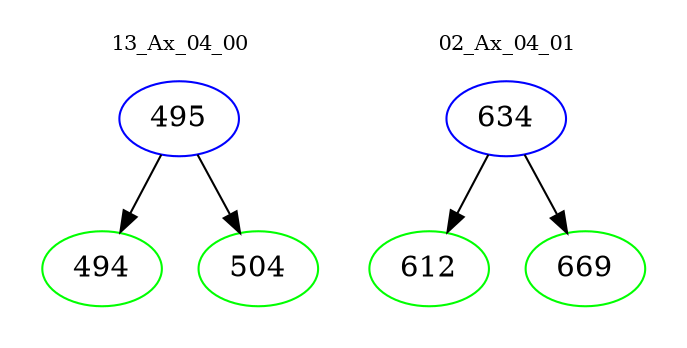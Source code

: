 digraph{
subgraph cluster_0 {
color = white
label = "13_Ax_04_00";
fontsize=10;
T0_495 [label="495", color="blue"]
T0_495 -> T0_494 [color="black"]
T0_494 [label="494", color="green"]
T0_495 -> T0_504 [color="black"]
T0_504 [label="504", color="green"]
}
subgraph cluster_1 {
color = white
label = "02_Ax_04_01";
fontsize=10;
T1_634 [label="634", color="blue"]
T1_634 -> T1_612 [color="black"]
T1_612 [label="612", color="green"]
T1_634 -> T1_669 [color="black"]
T1_669 [label="669", color="green"]
}
}

